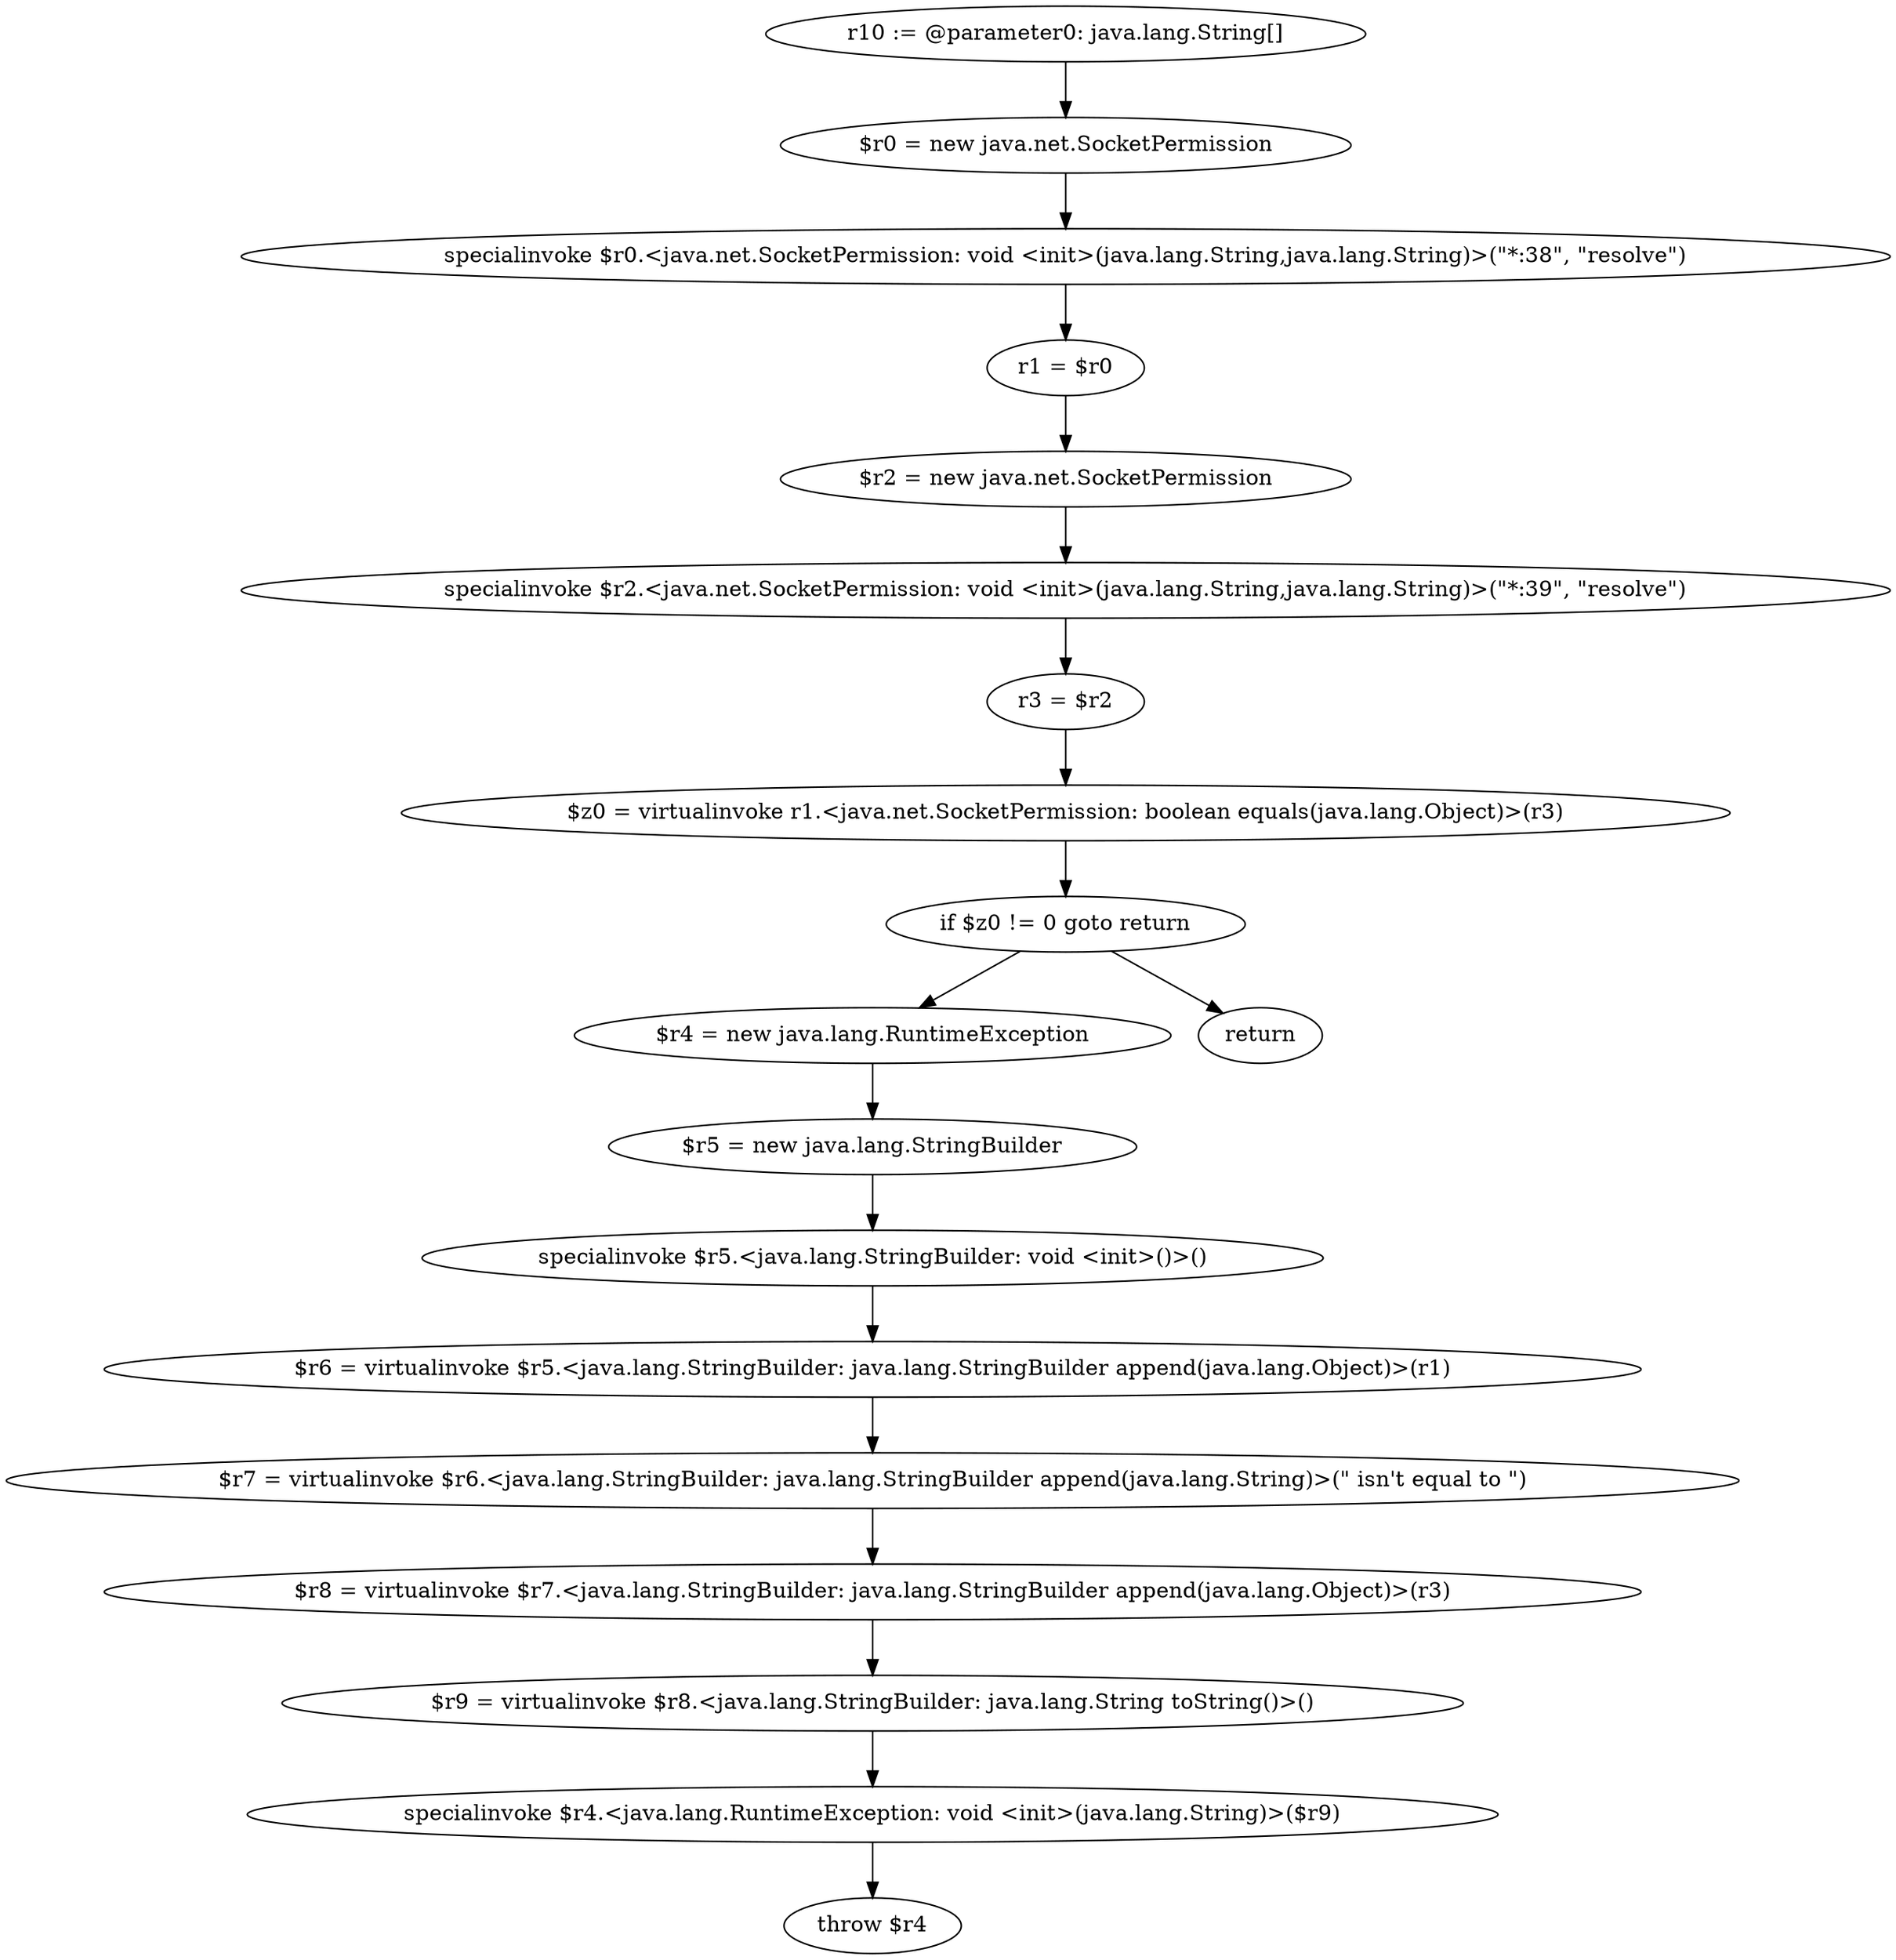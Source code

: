 digraph "unitGraph" {
    "r10 := @parameter0: java.lang.String[]"
    "$r0 = new java.net.SocketPermission"
    "specialinvoke $r0.<java.net.SocketPermission: void <init>(java.lang.String,java.lang.String)>(\"*:38\", \"resolve\")"
    "r1 = $r0"
    "$r2 = new java.net.SocketPermission"
    "specialinvoke $r2.<java.net.SocketPermission: void <init>(java.lang.String,java.lang.String)>(\"*:39\", \"resolve\")"
    "r3 = $r2"
    "$z0 = virtualinvoke r1.<java.net.SocketPermission: boolean equals(java.lang.Object)>(r3)"
    "if $z0 != 0 goto return"
    "$r4 = new java.lang.RuntimeException"
    "$r5 = new java.lang.StringBuilder"
    "specialinvoke $r5.<java.lang.StringBuilder: void <init>()>()"
    "$r6 = virtualinvoke $r5.<java.lang.StringBuilder: java.lang.StringBuilder append(java.lang.Object)>(r1)"
    "$r7 = virtualinvoke $r6.<java.lang.StringBuilder: java.lang.StringBuilder append(java.lang.String)>(\" isn\'t equal to \")"
    "$r8 = virtualinvoke $r7.<java.lang.StringBuilder: java.lang.StringBuilder append(java.lang.Object)>(r3)"
    "$r9 = virtualinvoke $r8.<java.lang.StringBuilder: java.lang.String toString()>()"
    "specialinvoke $r4.<java.lang.RuntimeException: void <init>(java.lang.String)>($r9)"
    "throw $r4"
    "return"
    "r10 := @parameter0: java.lang.String[]"->"$r0 = new java.net.SocketPermission";
    "$r0 = new java.net.SocketPermission"->"specialinvoke $r0.<java.net.SocketPermission: void <init>(java.lang.String,java.lang.String)>(\"*:38\", \"resolve\")";
    "specialinvoke $r0.<java.net.SocketPermission: void <init>(java.lang.String,java.lang.String)>(\"*:38\", \"resolve\")"->"r1 = $r0";
    "r1 = $r0"->"$r2 = new java.net.SocketPermission";
    "$r2 = new java.net.SocketPermission"->"specialinvoke $r2.<java.net.SocketPermission: void <init>(java.lang.String,java.lang.String)>(\"*:39\", \"resolve\")";
    "specialinvoke $r2.<java.net.SocketPermission: void <init>(java.lang.String,java.lang.String)>(\"*:39\", \"resolve\")"->"r3 = $r2";
    "r3 = $r2"->"$z0 = virtualinvoke r1.<java.net.SocketPermission: boolean equals(java.lang.Object)>(r3)";
    "$z0 = virtualinvoke r1.<java.net.SocketPermission: boolean equals(java.lang.Object)>(r3)"->"if $z0 != 0 goto return";
    "if $z0 != 0 goto return"->"$r4 = new java.lang.RuntimeException";
    "if $z0 != 0 goto return"->"return";
    "$r4 = new java.lang.RuntimeException"->"$r5 = new java.lang.StringBuilder";
    "$r5 = new java.lang.StringBuilder"->"specialinvoke $r5.<java.lang.StringBuilder: void <init>()>()";
    "specialinvoke $r5.<java.lang.StringBuilder: void <init>()>()"->"$r6 = virtualinvoke $r5.<java.lang.StringBuilder: java.lang.StringBuilder append(java.lang.Object)>(r1)";
    "$r6 = virtualinvoke $r5.<java.lang.StringBuilder: java.lang.StringBuilder append(java.lang.Object)>(r1)"->"$r7 = virtualinvoke $r6.<java.lang.StringBuilder: java.lang.StringBuilder append(java.lang.String)>(\" isn\'t equal to \")";
    "$r7 = virtualinvoke $r6.<java.lang.StringBuilder: java.lang.StringBuilder append(java.lang.String)>(\" isn\'t equal to \")"->"$r8 = virtualinvoke $r7.<java.lang.StringBuilder: java.lang.StringBuilder append(java.lang.Object)>(r3)";
    "$r8 = virtualinvoke $r7.<java.lang.StringBuilder: java.lang.StringBuilder append(java.lang.Object)>(r3)"->"$r9 = virtualinvoke $r8.<java.lang.StringBuilder: java.lang.String toString()>()";
    "$r9 = virtualinvoke $r8.<java.lang.StringBuilder: java.lang.String toString()>()"->"specialinvoke $r4.<java.lang.RuntimeException: void <init>(java.lang.String)>($r9)";
    "specialinvoke $r4.<java.lang.RuntimeException: void <init>(java.lang.String)>($r9)"->"throw $r4";
}
